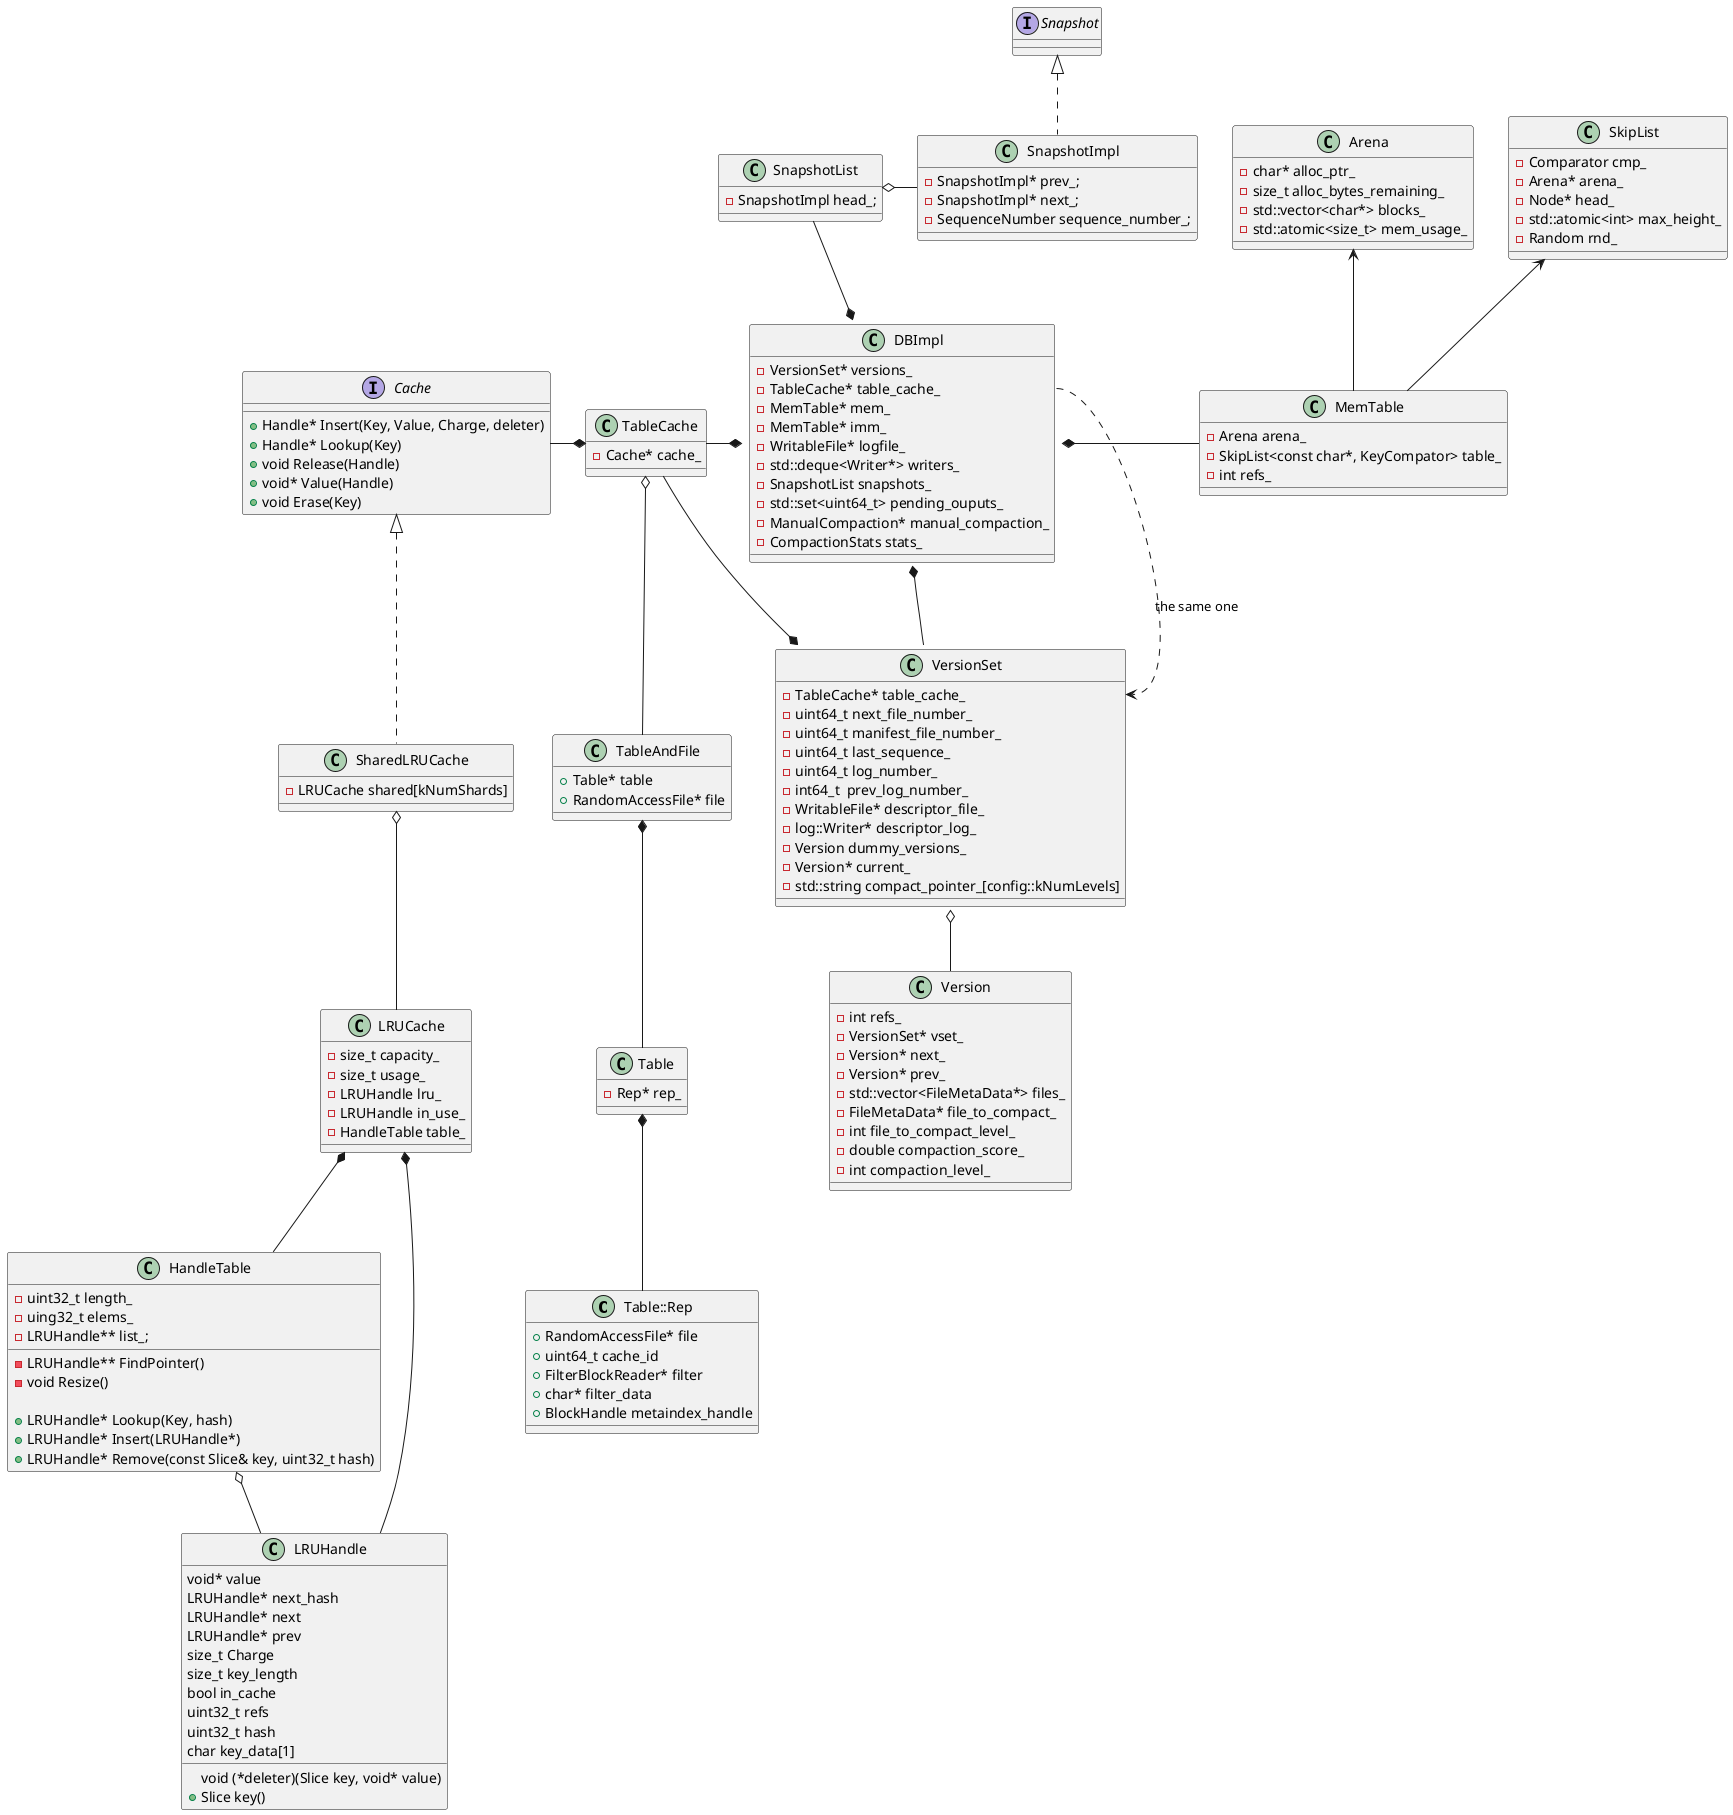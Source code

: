 @startuml leveldb
class Table::Rep {
  + RandomAccessFile* file
  + uint64_t cache_id
  + FilterBlockReader* filter
  + char* filter_data
  + BlockHandle metaindex_handle
}

class Table {
  - Rep* rep_
}

Table *-- Table::Rep

class TableAndFile {
  + Table* table
  + RandomAccessFile* file
}

TableAndFile *-- Table

class TableCache {
  - Cache* cache_
}

Cache -* TableCache
TableCache o-- TableAndFile

interface Cache {
  + Handle* Insert(Key, Value, Charge, deleter)
  + Handle* Lookup(Key)
  + void Release(Handle)
  + void* Value(Handle)
  + void Erase(Key)
}

class LRUHandle {
  void* value
  void (*deleter)(Slice key, void* value)
  LRUHandle* next_hash
  LRUHandle* next
  LRUHandle* prev
  size_t Charge
  size_t key_length
  bool in_cache
  uint32_t refs
  uint32_t hash
  char key_data[1]
  + Slice key()
}

class HandleTable {
  - uint32_t length_
  - uing32_t elems_
  - LRUHandle** list_;
  - LRUHandle** FindPointer()
  - void Resize()

  + LRUHandle* Lookup(Key, hash)
  + LRUHandle* Insert(LRUHandle*)
  + LRUHandle* Remove(const Slice& key, uint32_t hash)
}

class LRUCache {
  - size_t capacity_
  - size_t usage_
  - LRUHandle lru_
  - LRUHandle in_use_
  - HandleTable table_
}

LRUCache *-- LRUHandle
LRUCache *-- HandleTable
HandleTable o-- LRUHandle

class SharedLRUCache implements Cache {
  - LRUCache shared[kNumShards]
}

SharedLRUCache o-- LRUCache

class Version {
  - int refs_
  - VersionSet* vset_
  - Version* next_
  - Version* prev_
  - std::vector<FileMetaData*> files_
  - FileMetaData* file_to_compact_
  - int file_to_compact_level_
  - double compaction_score_
  - int compaction_level_
}

class VersionSet {
  - TableCache* table_cache_
  - uint64_t next_file_number_
  - uint64_t manifest_file_number_
  - uint64_t last_sequence_
  - uint64_t log_number_
  - int64_t  prev_log_number_
  - WritableFile* descriptor_file_
  - log::Writer* descriptor_log_
  - Version dummy_versions_
  - Version* current_
  - std::string compact_pointer_[config::kNumLevels]
}

VersionSet o-- Version

class DBImpl {
  - VersionSet* versions_
  - TableCache* table_cache_
  - MemTable* mem_
  - MemTable* imm_
  - WritableFile* logfile_
  - std::deque<Writer*> writers_
  - SnapshotList snapshots_
  - std::set<uint64_t> pending_ouputs_
  - ManualCompaction* manual_compaction_
  - CompactionStats stats_
}

TableCache -* DBImpl
TableCache -* VersionSet

DBImpl *-- VersionSet
DBImpl::table_cache_ ..> VersionSet::table_cache_ : the same one

DBImpl *- MemTable
SnapshotList --* DBImpl

class MemTable {
  - Arena arena_
  - SkipList<const char*, KeyCompator> table_
  - int refs_
}

class Arena {
  - char* alloc_ptr_
  - size_t alloc_bytes_remaining_
  - std::vector<char*> blocks_
  - std::atomic<size_t> mem_usage_
}

class SkipList {
  - Comparator cmp_
  - Arena* arena_
  - Node* head_
  - std::atomic<int> max_height_
  - Random rnd_
}

Arena <-- MemTable
SkipList <-- MemTable

class SnapshotList {
 - SnapshotImpl head_;
}

class SnapshotImpl implements Snapshot {
  - SnapshotImpl* prev_;
  - SnapshotImpl* next_;
  - SequenceNumber sequence_number_;
}

SnapshotList o- SnapshotImpl

interface Snapshot {}

@enduml